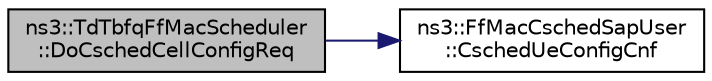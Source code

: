digraph "ns3::TdTbfqFfMacScheduler::DoCschedCellConfigReq"
{
 // LATEX_PDF_SIZE
  edge [fontname="Helvetica",fontsize="10",labelfontname="Helvetica",labelfontsize="10"];
  node [fontname="Helvetica",fontsize="10",shape=record];
  rankdir="LR";
  Node1 [label="ns3::TdTbfqFfMacScheduler\l::DoCschedCellConfigReq",height=0.2,width=0.4,color="black", fillcolor="grey75", style="filled", fontcolor="black",tooltip="CSched cell config request."];
  Node1 -> Node2 [color="midnightblue",fontsize="10",style="solid",fontname="Helvetica"];
  Node2 [label="ns3::FfMacCschedSapUser\l::CschedUeConfigCnf",height=0.2,width=0.4,color="black", fillcolor="white", style="filled",URL="$classns3_1_1_ff_mac_csched_sap_user.html#aecc852478a4ba7e4cd868dae75e01b68",tooltip="CSCHED_UE_CONFIG_CNF."];
}
